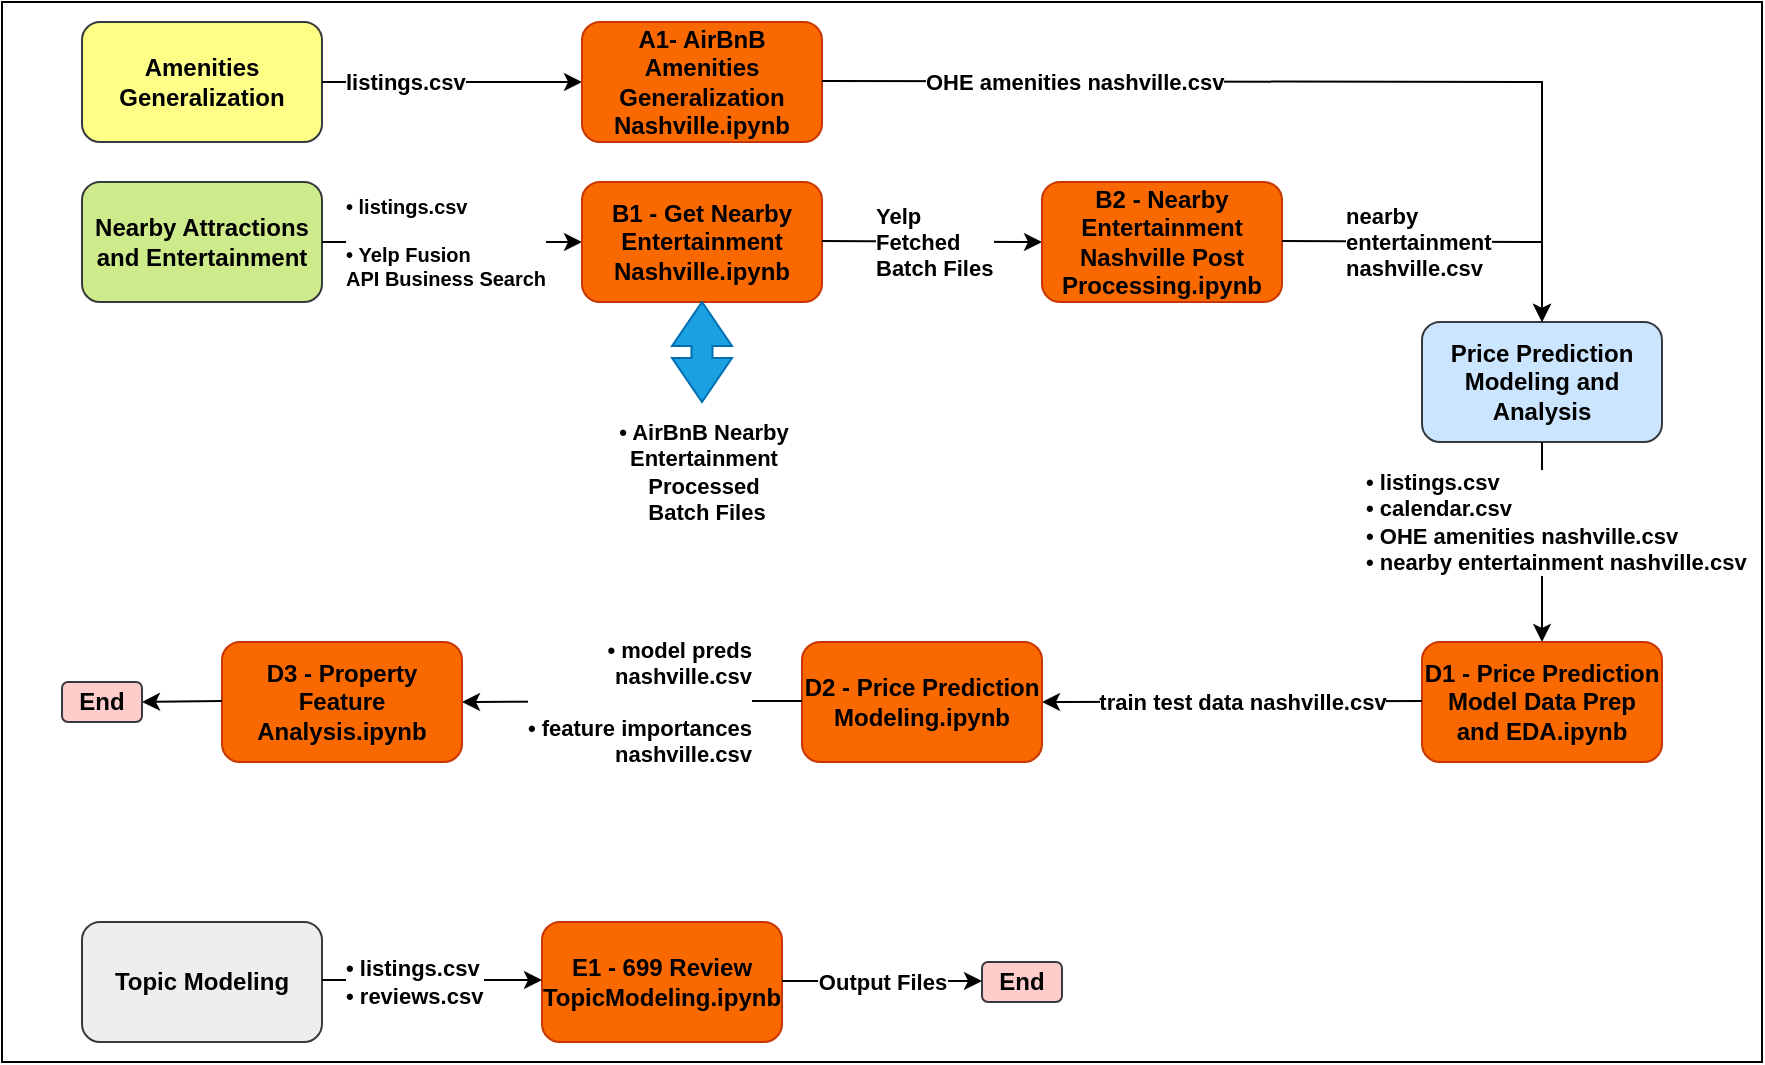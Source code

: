 <mxfile version="21.1.8" type="device">
  <diagram name="Page-1" id="8auwdK0r_wwj2gI-ZMmv">
    <mxGraphModel dx="1050" dy="585" grid="1" gridSize="10" guides="1" tooltips="1" connect="1" arrows="1" fold="1" page="1" pageScale="1" pageWidth="900" pageHeight="1600" math="0" shadow="0">
      <root>
        <mxCell id="0" />
        <mxCell id="1" parent="0" />
        <mxCell id="0z6uJKFieUafJeMRQ6us-126" value="" style="whiteSpace=wrap;html=1;" vertex="1" parent="1">
          <mxGeometry x="10" y="10" width="880" height="530" as="geometry" />
        </mxCell>
        <mxCell id="0z6uJKFieUafJeMRQ6us-127" value="&lt;b&gt;Amenities Generalization&lt;/b&gt;" style="rounded=1;whiteSpace=wrap;html=1;fillColor=#ffff88;strokeColor=#36393d;" vertex="1" parent="1">
          <mxGeometry x="50" y="20" width="120" height="60" as="geometry" />
        </mxCell>
        <mxCell id="0z6uJKFieUafJeMRQ6us-128" value="&lt;b&gt;Nearby Attractions and Entertainment&lt;/b&gt;" style="rounded=1;whiteSpace=wrap;html=1;fillColor=#cdeb8b;strokeColor=#36393d;" vertex="1" parent="1">
          <mxGeometry x="50" y="100" width="120" height="60" as="geometry" />
        </mxCell>
        <mxCell id="0z6uJKFieUafJeMRQ6us-129" value="&lt;b&gt;Price Prediction Modeling and Analysis&lt;/b&gt;" style="rounded=1;whiteSpace=wrap;html=1;fillColor=#cce5ff;strokeColor=#36393d;" vertex="1" parent="1">
          <mxGeometry x="720" y="170" width="120" height="60" as="geometry" />
        </mxCell>
        <mxCell id="0z6uJKFieUafJeMRQ6us-130" value="" style="endArrow=classic;html=1;rounded=0;entryX=0;entryY=0.5;entryDx=0;entryDy=0;" edge="1" parent="1" target="0z6uJKFieUafJeMRQ6us-132">
          <mxGeometry relative="1" as="geometry">
            <mxPoint x="170" y="50" as="sourcePoint" />
            <mxPoint x="250" y="49.5" as="targetPoint" />
          </mxGeometry>
        </mxCell>
        <mxCell id="0z6uJKFieUafJeMRQ6us-131" value="listings.csv" style="edgeLabel;resizable=0;html=1;align=left;verticalAlign=middle;fontStyle=1" connectable="0" vertex="1" parent="0z6uJKFieUafJeMRQ6us-130">
          <mxGeometry relative="1" as="geometry">
            <mxPoint x="-55" as="offset" />
          </mxGeometry>
        </mxCell>
        <mxCell id="0z6uJKFieUafJeMRQ6us-132" value="&lt;div&gt;&lt;b&gt;A1- AirBnB Amenities Generalization Nashville.ipynb&lt;/b&gt;&lt;/div&gt;" style="rounded=1;whiteSpace=wrap;html=1;fillColor=#fa6800;strokeColor=#C73500;fontColor=#000000;" vertex="1" parent="1">
          <mxGeometry x="300" y="20" width="120" height="60" as="geometry" />
        </mxCell>
        <mxCell id="0z6uJKFieUafJeMRQ6us-133" value="" style="endArrow=classic;html=1;rounded=0;" edge="1" parent="1">
          <mxGeometry relative="1" as="geometry">
            <mxPoint x="420" y="49.5" as="sourcePoint" />
            <mxPoint x="780" y="170" as="targetPoint" />
            <Array as="points">
              <mxPoint x="780" y="50" />
            </Array>
          </mxGeometry>
        </mxCell>
        <mxCell id="0z6uJKFieUafJeMRQ6us-134" value="" style="endArrow=classic;html=1;rounded=0;" edge="1" parent="1">
          <mxGeometry relative="1" as="geometry">
            <mxPoint x="170" y="130" as="sourcePoint" />
            <mxPoint x="300" y="130" as="targetPoint" />
          </mxGeometry>
        </mxCell>
        <mxCell id="0z6uJKFieUafJeMRQ6us-135" value="• listings.csv&lt;br style=&quot;font-size: 10px;&quot;&gt;&lt;br style=&quot;font-size: 10px;&quot;&gt;•&amp;nbsp;Yelp Fusion&lt;br style=&quot;font-size: 10px;&quot;&gt;API Business Search" style="edgeLabel;resizable=0;html=1;align=left;verticalAlign=middle;fontSize=10;labelBorderColor=none;fontStyle=1" connectable="0" vertex="1" parent="0z6uJKFieUafJeMRQ6us-134">
          <mxGeometry relative="1" as="geometry">
            <mxPoint x="-55" as="offset" />
          </mxGeometry>
        </mxCell>
        <mxCell id="0z6uJKFieUafJeMRQ6us-136" value="&lt;div&gt;&lt;b&gt;B1 - Get Nearby Entertainment Nashville.ipynb&lt;/b&gt;&lt;/div&gt;" style="rounded=1;whiteSpace=wrap;html=1;fillColor=#fa6800;strokeColor=#C73500;fontColor=#000000;" vertex="1" parent="1">
          <mxGeometry x="300" y="100" width="120" height="60" as="geometry" />
        </mxCell>
        <mxCell id="0z6uJKFieUafJeMRQ6us-137" value="" style="html=1;shadow=0;dashed=0;align=center;verticalAlign=middle;shape=mxgraph.arrows2.twoWayArrow;dy=0.65;dx=22;rotation=90;aspect=fixed;fillColor=#1ba1e2;fontColor=#ffffff;strokeColor=#006EAF;" vertex="1" parent="1">
          <mxGeometry x="335" y="170" width="50" height="30" as="geometry" />
        </mxCell>
        <mxCell id="0z6uJKFieUafJeMRQ6us-138" value="&lt;div&gt;• AirBnB Nearby&amp;nbsp;&lt;/div&gt;&lt;div&gt;Entertainment&amp;nbsp;&lt;/div&gt;&lt;div&gt;Processed&amp;nbsp;&lt;/div&gt;&lt;div&gt;Batch Files&lt;/div&gt;" style="edgeLabel;resizable=0;html=1;align=center;verticalAlign=middle;fontStyle=1" connectable="0" vertex="1" parent="1">
          <mxGeometry x="360.0" y="210.0" as="geometry">
            <mxPoint x="2" y="35" as="offset" />
          </mxGeometry>
        </mxCell>
        <mxCell id="0z6uJKFieUafJeMRQ6us-139" value="" style="endArrow=classic;html=1;rounded=0;" edge="1" parent="1">
          <mxGeometry relative="1" as="geometry">
            <mxPoint x="420" y="129.5" as="sourcePoint" />
            <mxPoint x="530" y="130" as="targetPoint" />
          </mxGeometry>
        </mxCell>
        <mxCell id="0z6uJKFieUafJeMRQ6us-140" value="Yelp &lt;br&gt;Fetched &lt;br&gt;Batch Files" style="edgeLabel;resizable=0;html=1;align=left;verticalAlign=middle;fontStyle=1" connectable="0" vertex="1" parent="0z6uJKFieUafJeMRQ6us-139">
          <mxGeometry relative="1" as="geometry">
            <mxPoint x="-30" as="offset" />
          </mxGeometry>
        </mxCell>
        <mxCell id="0z6uJKFieUafJeMRQ6us-141" value="&lt;div&gt;&lt;b&gt;B2 - Nearby Entertainment Nashville Post Processing.ipynb&lt;/b&gt;&lt;/div&gt;" style="rounded=1;whiteSpace=wrap;html=1;fillColor=#fa6800;strokeColor=#C73500;fontColor=#000000;" vertex="1" parent="1">
          <mxGeometry x="530" y="100" width="120" height="60" as="geometry" />
        </mxCell>
        <mxCell id="0z6uJKFieUafJeMRQ6us-142" value="" style="endArrow=classic;html=1;rounded=0;" edge="1" parent="1">
          <mxGeometry relative="1" as="geometry">
            <mxPoint x="650" y="129.5" as="sourcePoint" />
            <mxPoint x="780" y="170" as="targetPoint" />
            <Array as="points">
              <mxPoint x="780" y="130" />
            </Array>
          </mxGeometry>
        </mxCell>
        <mxCell id="0z6uJKFieUafJeMRQ6us-143" value="&lt;b&gt;nearby &lt;br&gt;entertainment &lt;br&gt;nashville.csv&lt;/b&gt;" style="edgeLabel;resizable=0;html=1;align=left;verticalAlign=middle;" connectable="0" vertex="1" parent="0z6uJKFieUafJeMRQ6us-142">
          <mxGeometry relative="1" as="geometry">
            <mxPoint x="-55" as="offset" />
          </mxGeometry>
        </mxCell>
        <mxCell id="0z6uJKFieUafJeMRQ6us-144" value="" style="endArrow=classic;html=1;rounded=0;exitX=0.5;exitY=1;exitDx=0;exitDy=0;" edge="1" parent="1" source="0z6uJKFieUafJeMRQ6us-129">
          <mxGeometry relative="1" as="geometry">
            <mxPoint x="150" y="379.5" as="sourcePoint" />
            <mxPoint x="780" y="330" as="targetPoint" />
          </mxGeometry>
        </mxCell>
        <mxCell id="0z6uJKFieUafJeMRQ6us-145" value="• listings.csv &lt;br&gt;• calendar.csv&lt;br&gt;• OHE amenities nashville.csv &lt;br&gt;• nearby entertainment nashville.csv" style="edgeLabel;resizable=0;html=1;align=left;verticalAlign=middle;fontStyle=1;imageWidth=24;" connectable="0" vertex="1" parent="0z6uJKFieUafJeMRQ6us-144">
          <mxGeometry relative="1" as="geometry">
            <mxPoint x="-90" y="-10" as="offset" />
          </mxGeometry>
        </mxCell>
        <mxCell id="0z6uJKFieUafJeMRQ6us-146" value="OHE amenities nashville.csv" style="edgeLabel;resizable=0;html=1;align=left;verticalAlign=middle;fontStyle=1" connectable="0" vertex="1" parent="1">
          <mxGeometry x="470.0" y="50.0" as="geometry" />
        </mxCell>
        <mxCell id="0z6uJKFieUafJeMRQ6us-147" value="&lt;b&gt;D1 - Price Prediction Model Data Prep and EDA.ipynb&lt;/b&gt;" style="rounded=1;whiteSpace=wrap;html=1;fillColor=#fa6800;strokeColor=#C73500;fontColor=#000000;" vertex="1" parent="1">
          <mxGeometry x="720" y="330" width="120" height="60" as="geometry" />
        </mxCell>
        <mxCell id="0z6uJKFieUafJeMRQ6us-148" value="" style="endArrow=classic;html=1;rounded=0;" edge="1" parent="1">
          <mxGeometry relative="1" as="geometry">
            <mxPoint x="720" y="359.5" as="sourcePoint" />
            <mxPoint x="530" y="360" as="targetPoint" />
          </mxGeometry>
        </mxCell>
        <mxCell id="0z6uJKFieUafJeMRQ6us-149" value="train test data nashville.csv" style="edgeLabel;resizable=0;html=1;align=center;verticalAlign=middle;fontStyle=1" connectable="0" vertex="1" parent="0z6uJKFieUafJeMRQ6us-148">
          <mxGeometry relative="1" as="geometry">
            <mxPoint x="5" as="offset" />
          </mxGeometry>
        </mxCell>
        <mxCell id="0z6uJKFieUafJeMRQ6us-150" value="&lt;b&gt;D2 - Price Prediction Modeling.ipynb&lt;/b&gt;" style="rounded=1;whiteSpace=wrap;html=1;fillColor=#fa6800;strokeColor=#C73500;fontColor=#000000;" vertex="1" parent="1">
          <mxGeometry x="410" y="330" width="120" height="60" as="geometry" />
        </mxCell>
        <mxCell id="0z6uJKFieUafJeMRQ6us-151" value="" style="endArrow=classic;html=1;rounded=0;" edge="1" parent="1">
          <mxGeometry relative="1" as="geometry">
            <mxPoint x="410" y="359.5" as="sourcePoint" />
            <mxPoint x="240" y="360" as="targetPoint" />
          </mxGeometry>
        </mxCell>
        <mxCell id="0z6uJKFieUafJeMRQ6us-152" value="&lt;b&gt;• model preds &lt;br&gt;nashville.csv&lt;br&gt;&lt;br&gt;• feature importances &lt;br&gt;nashville.csv&lt;/b&gt;" style="edgeLabel;resizable=0;html=1;align=right;verticalAlign=middle;" connectable="0" vertex="1" parent="0z6uJKFieUafJeMRQ6us-151">
          <mxGeometry relative="1" as="geometry">
            <mxPoint x="60" as="offset" />
          </mxGeometry>
        </mxCell>
        <mxCell id="0z6uJKFieUafJeMRQ6us-153" value="&lt;b&gt;D3 - Property Feature Analysis.ipynb&lt;/b&gt;" style="rounded=1;whiteSpace=wrap;html=1;fillColor=#fa6800;strokeColor=#C73500;fontColor=#000000;" vertex="1" parent="1">
          <mxGeometry x="120" y="330" width="120" height="60" as="geometry" />
        </mxCell>
        <mxCell id="0z6uJKFieUafJeMRQ6us-154" value="" style="endArrow=classic;html=1;rounded=0;" edge="1" parent="1">
          <mxGeometry relative="1" as="geometry">
            <mxPoint x="120" y="359.5" as="sourcePoint" />
            <mxPoint x="80" y="360" as="targetPoint" />
          </mxGeometry>
        </mxCell>
        <mxCell id="0z6uJKFieUafJeMRQ6us-155" value="&lt;b&gt;End&lt;/b&gt;" style="rounded=1;whiteSpace=wrap;html=1;fillColor=#ffcccc;strokeColor=#36393d;" vertex="1" parent="1">
          <mxGeometry x="40" y="350" width="40" height="20" as="geometry" />
        </mxCell>
        <mxCell id="0z6uJKFieUafJeMRQ6us-181" value="&lt;b&gt;Topic Modeling&lt;/b&gt;" style="rounded=1;whiteSpace=wrap;html=1;fillColor=#eeeeee;strokeColor=#36393d;" vertex="1" parent="1">
          <mxGeometry x="50" y="470" width="120" height="60" as="geometry" />
        </mxCell>
        <mxCell id="0z6uJKFieUafJeMRQ6us-182" value="&lt;b&gt;E1 -&amp;nbsp;699 Review TopicModeling.ipynb&lt;/b&gt;" style="rounded=1;whiteSpace=wrap;html=1;fillColor=#fa6800;strokeColor=#C73500;fontColor=#000000;" vertex="1" parent="1">
          <mxGeometry x="280" y="470" width="120" height="60" as="geometry" />
        </mxCell>
        <mxCell id="0z6uJKFieUafJeMRQ6us-183" value="" style="endArrow=classic;html=1;rounded=0;" edge="1" parent="1">
          <mxGeometry relative="1" as="geometry">
            <mxPoint x="170" y="499" as="sourcePoint" />
            <mxPoint x="280" y="499" as="targetPoint" />
          </mxGeometry>
        </mxCell>
        <mxCell id="0z6uJKFieUafJeMRQ6us-184" value="• listings.csv&lt;br&gt;• reviews.csv" style="edgeLabel;resizable=0;html=1;align=left;verticalAlign=middle;fontStyle=1" connectable="0" vertex="1" parent="0z6uJKFieUafJeMRQ6us-183">
          <mxGeometry relative="1" as="geometry">
            <mxPoint x="-45" y="1" as="offset" />
          </mxGeometry>
        </mxCell>
        <mxCell id="0z6uJKFieUafJeMRQ6us-185" value="" style="endArrow=classic;html=1;rounded=0;" edge="1" parent="1">
          <mxGeometry relative="1" as="geometry">
            <mxPoint x="400" y="499.5" as="sourcePoint" />
            <mxPoint x="500" y="499.5" as="targetPoint" />
          </mxGeometry>
        </mxCell>
        <mxCell id="0z6uJKFieUafJeMRQ6us-186" value="Output Files" style="edgeLabel;resizable=0;html=1;align=center;verticalAlign=middle;fontStyle=1" connectable="0" vertex="1" parent="0z6uJKFieUafJeMRQ6us-185">
          <mxGeometry relative="1" as="geometry" />
        </mxCell>
        <mxCell id="0z6uJKFieUafJeMRQ6us-187" value="&lt;b&gt;End&lt;/b&gt;" style="rounded=1;whiteSpace=wrap;html=1;fillColor=#ffcccc;strokeColor=#36393d;" vertex="1" parent="1">
          <mxGeometry x="500" y="490" width="40" height="20" as="geometry" />
        </mxCell>
      </root>
    </mxGraphModel>
  </diagram>
</mxfile>
